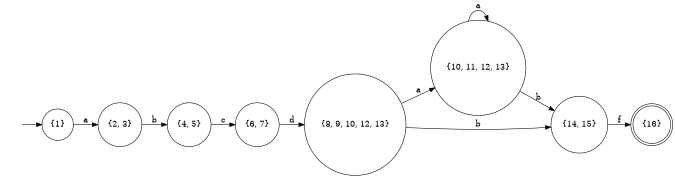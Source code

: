 digraph dfa {
	rankdir=LR size=4.5
	node [shape=doublecircle]
	"{16}"
	node [shape=circle]
	"{1}" -> "{2, 3}" [label=a]
	"{2, 3}" -> "{4, 5}" [label=b]
	"{4, 5}" -> "{6, 7}" [label=c]
	"{6, 7}" -> "{8, 9, 10, 12, 13}" [label=d]
	"{8, 9, 10, 12, 13}" -> "{10, 11, 12, 13}" [label=a]
	"{8, 9, 10, 12, 13}" -> "{14, 15}" [label=b]
	"{10, 11, 12, 13}" -> "{10, 11, 12, 13}" [label=a]
	"{10, 11, 12, 13}" -> "{14, 15}" [label=b]
	"{14, 15}" -> "{16}" [label=f]
	node [style=invis]
	0
	0 -> "{1}"
}
